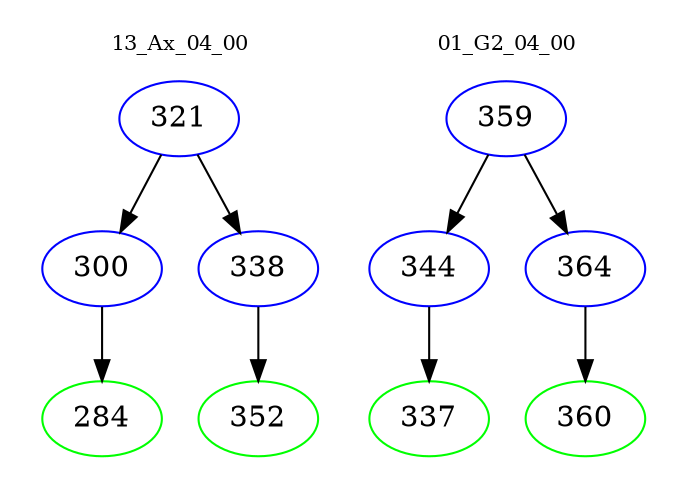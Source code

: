 digraph{
subgraph cluster_0 {
color = white
label = "13_Ax_04_00";
fontsize=10;
T0_321 [label="321", color="blue"]
T0_321 -> T0_300 [color="black"]
T0_300 [label="300", color="blue"]
T0_300 -> T0_284 [color="black"]
T0_284 [label="284", color="green"]
T0_321 -> T0_338 [color="black"]
T0_338 [label="338", color="blue"]
T0_338 -> T0_352 [color="black"]
T0_352 [label="352", color="green"]
}
subgraph cluster_1 {
color = white
label = "01_G2_04_00";
fontsize=10;
T1_359 [label="359", color="blue"]
T1_359 -> T1_344 [color="black"]
T1_344 [label="344", color="blue"]
T1_344 -> T1_337 [color="black"]
T1_337 [label="337", color="green"]
T1_359 -> T1_364 [color="black"]
T1_364 [label="364", color="blue"]
T1_364 -> T1_360 [color="black"]
T1_360 [label="360", color="green"]
}
}
